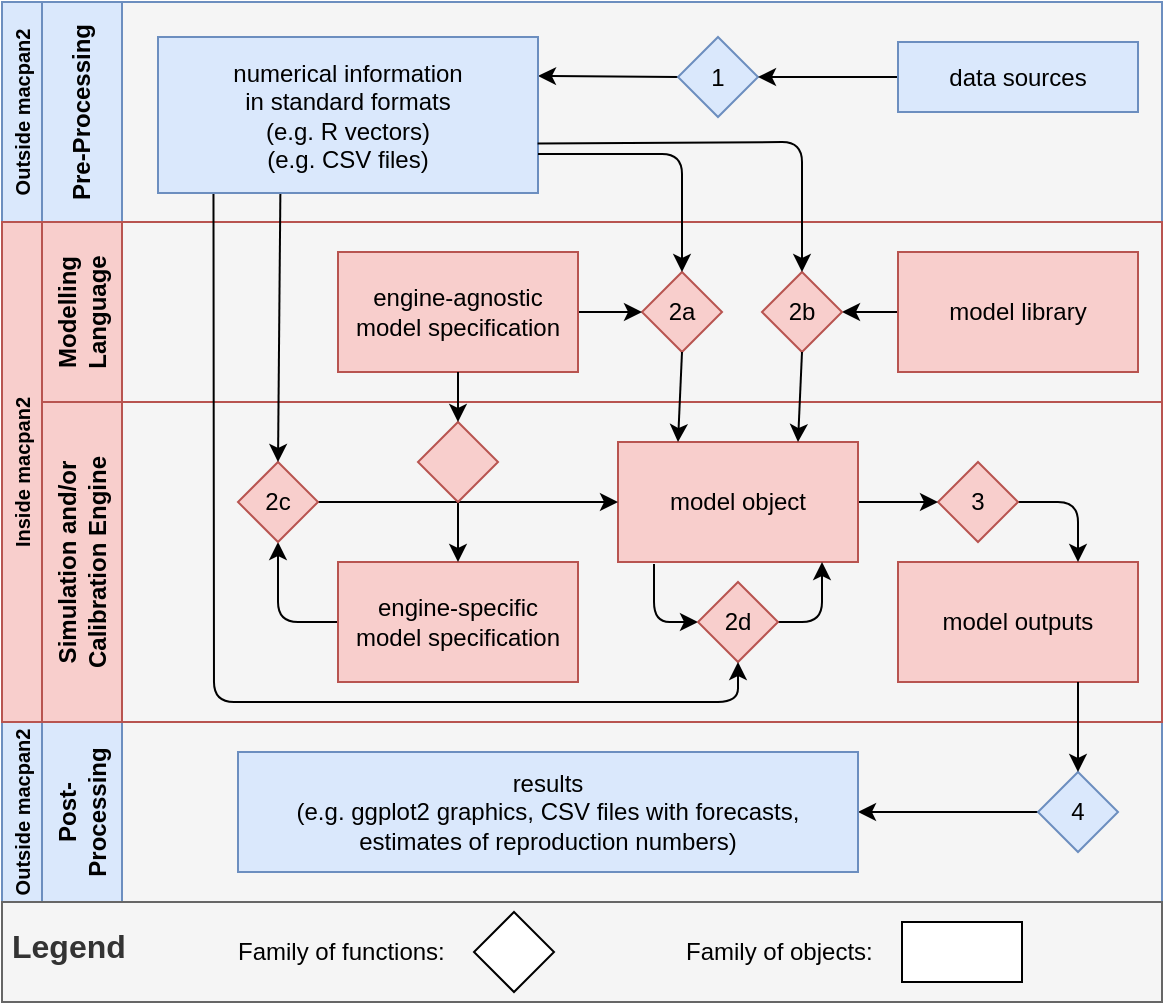 <mxfile>
    <diagram id="9pTbmhpvUb1z8jFgpCUr" name="Page-1">
        <mxGraphModel dx="381" dy="719" grid="1" gridSize="10" guides="1" tooltips="1" connect="1" arrows="1" fold="1" page="1" pageScale="1" pageWidth="700" pageHeight="1400" math="0" shadow="0">
            <root>
                <mxCell id="0"/>
                <mxCell id="1" parent="0"/>
                <mxCell id="96" value="Pre-Processing" style="swimlane;horizontal=0;whiteSpace=wrap;html=1;startSize=40;fillColor=#dae8fc;strokeColor=#6c8ebf;swimlaneFillColor=#f5f5f5;collapsible=0;" parent="1" vertex="1">
                    <mxGeometry x="720" width="560" height="110" as="geometry">
                        <mxRectangle x="700" width="50" height="130" as="alternateBounds"/>
                    </mxGeometry>
                </mxCell>
                <mxCell id="101" style="edgeStyle=none;html=1;exitX=0;exitY=0.5;exitDx=0;exitDy=0;entryX=1;entryY=0.25;entryDx=0;entryDy=0;" parent="96" source="99" target="133" edge="1">
                    <mxGeometry relative="1" as="geometry">
                        <mxPoint x="200" y="70" as="targetPoint"/>
                    </mxGeometry>
                </mxCell>
                <mxCell id="99" value="1" style="rhombus;whiteSpace=wrap;html=1;fillColor=#dae8fc;strokeColor=#6c8ebf;" parent="96" vertex="1">
                    <mxGeometry x="318" y="17.5" width="40" height="40" as="geometry"/>
                </mxCell>
                <mxCell id="103" style="edgeStyle=none;html=1;exitX=0;exitY=0.5;exitDx=0;exitDy=0;entryX=1;entryY=0.5;entryDx=0;entryDy=0;" parent="96" source="102" target="99" edge="1">
                    <mxGeometry relative="1" as="geometry">
                        <mxPoint x="540" y="40.5" as="sourcePoint"/>
                        <mxPoint x="440" y="50" as="targetPoint"/>
                    </mxGeometry>
                </mxCell>
                <mxCell id="102" value="data sources" style="rounded=0;whiteSpace=wrap;html=1;fillColor=#dae8fc;strokeColor=#6c8ebf;" parent="96" vertex="1">
                    <mxGeometry x="428" y="20" width="120" height="35" as="geometry"/>
                </mxCell>
                <mxCell id="133" value="numerical information &lt;br&gt;in standard formats&lt;br&gt;(e.g. R vectors)&lt;br&gt;(e.g. CSV files)" style="rounded=0;whiteSpace=wrap;html=1;fillColor=#dae8fc;strokeColor=#6c8ebf;" vertex="1" parent="96">
                    <mxGeometry x="58" y="17.5" width="190" height="78" as="geometry"/>
                </mxCell>
                <mxCell id="91" value="Post-Processing" style="swimlane;horizontal=0;whiteSpace=wrap;html=1;startSize=40;fillColor=#dae8fc;strokeColor=#6c8ebf;swimlaneFillColor=#f5f5f5;collapsible=0;expand=1;" parent="1" vertex="1">
                    <mxGeometry x="720" y="360" width="560" height="90" as="geometry">
                        <mxRectangle x="700" y="490" width="50" height="130" as="alternateBounds"/>
                    </mxGeometry>
                </mxCell>
                <mxCell id="95" style="edgeStyle=none;html=1;exitX=0;exitY=0.5;exitDx=0;exitDy=0;entryX=1;entryY=0.5;entryDx=0;entryDy=0;" parent="91" source="92" target="94" edge="1">
                    <mxGeometry relative="1" as="geometry"/>
                </mxCell>
                <mxCell id="92" value="4" style="rhombus;whiteSpace=wrap;html=1;fillColor=#dae8fc;strokeColor=#6c8ebf;" parent="91" vertex="1">
                    <mxGeometry x="498" y="25" width="40" height="40" as="geometry"/>
                </mxCell>
                <mxCell id="94" value="results&lt;br&gt;(e.g. ggplot2 graphics, CSV files with forecasts, &lt;br&gt;estimates of reproduction numbers)" style="rounded=0;whiteSpace=wrap;html=1;fillColor=#dae8fc;strokeColor=#6c8ebf;" parent="91" vertex="1">
                    <mxGeometry x="98" y="15" width="310" height="60" as="geometry"/>
                </mxCell>
                <mxCell id="78" value="Modelling Language" style="swimlane;horizontal=0;whiteSpace=wrap;html=1;startSize=40;fillColor=#f8cecc;strokeColor=#b85450;swimlaneFillColor=#f5f5f5;fillStyle=auto;gradientColor=none;collapsible=0;" parent="1" vertex="1">
                    <mxGeometry x="720" y="110" width="560" height="90" as="geometry">
                        <mxRectangle x="700" y="150" width="50" height="170" as="alternateBounds"/>
                    </mxGeometry>
                </mxCell>
                <mxCell id="187" style="edgeStyle=none;html=1;exitX=0;exitY=0.5;exitDx=0;exitDy=0;entryX=1;entryY=0.5;entryDx=0;entryDy=0;fontFamily=Helvetica;fontSize=12;fontColor=default;" edge="1" parent="78" source="4" target="168">
                    <mxGeometry relative="1" as="geometry"/>
                </mxCell>
                <mxCell id="4" value="model library" style="rounded=0;whiteSpace=wrap;html=1;fillColor=#f8cecc;strokeColor=#b85450;" parent="78" vertex="1">
                    <mxGeometry x="428" y="15" width="120" height="60" as="geometry"/>
                </mxCell>
                <mxCell id="38" value="2a" style="rhombus;whiteSpace=wrap;html=1;fillColor=#f8cecc;strokeColor=#b85450;" parent="78" vertex="1">
                    <mxGeometry x="300" y="25" width="40" height="40" as="geometry"/>
                </mxCell>
                <mxCell id="186" style="edgeStyle=none;html=1;exitX=1;exitY=0.5;exitDx=0;exitDy=0;entryX=0;entryY=0.5;entryDx=0;entryDy=0;fontFamily=Helvetica;fontSize=12;fontColor=default;" edge="1" parent="78" source="167" target="38">
                    <mxGeometry relative="1" as="geometry"/>
                </mxCell>
                <mxCell id="167" value="engine-agnostic model specification" style="rounded=0;whiteSpace=wrap;html=1;fillColor=#f8cecc;strokeColor=#b85450;" vertex="1" parent="78">
                    <mxGeometry x="148" y="15" width="120" height="60" as="geometry"/>
                </mxCell>
                <mxCell id="168" value="2b" style="rhombus;whiteSpace=wrap;html=1;fillColor=#f8cecc;strokeColor=#b85450;" vertex="1" parent="78">
                    <mxGeometry x="360" y="25" width="40" height="40" as="geometry"/>
                </mxCell>
                <mxCell id="79" value="Simulation and/or&lt;br&gt;Calibration Engine" style="swimlane;horizontal=0;whiteSpace=wrap;html=1;startSize=40;fillColor=#f8cecc;strokeColor=#b85450;swimlaneFillColor=#f5f5f5;collapsible=0;" parent="1" vertex="1">
                    <mxGeometry x="720" y="200" width="560" height="160" as="geometry">
                        <mxRectangle x="700" y="360" width="40" height="70" as="alternateBounds"/>
                    </mxGeometry>
                </mxCell>
                <mxCell id="87" value="model outputs" style="rounded=0;whiteSpace=wrap;html=1;fillColor=#f8cecc;strokeColor=#b85450;" parent="79" vertex="1">
                    <mxGeometry x="428" y="80" width="120" height="60" as="geometry"/>
                </mxCell>
                <mxCell id="190" style="edgeStyle=none;html=1;exitX=1;exitY=0.5;exitDx=0;exitDy=0;entryX=0.75;entryY=0;entryDx=0;entryDy=0;fontFamily=Helvetica;fontSize=12;fontColor=default;" edge="1" parent="79" source="88" target="87">
                    <mxGeometry relative="1" as="geometry">
                        <Array as="points">
                            <mxPoint x="518" y="50"/>
                        </Array>
                    </mxGeometry>
                </mxCell>
                <mxCell id="88" value="3" style="rhombus;whiteSpace=wrap;html=1;fillColor=#f8cecc;strokeColor=#b85450;" parent="79" vertex="1">
                    <mxGeometry x="448" y="30" width="40" height="40" as="geometry"/>
                </mxCell>
                <mxCell id="110" style="edgeStyle=none;html=1;exitX=1;exitY=0.5;exitDx=0;exitDy=0;entryX=0;entryY=0.5;entryDx=0;entryDy=0;" parent="79" source="107" target="88" edge="1">
                    <mxGeometry relative="1" as="geometry"/>
                </mxCell>
                <mxCell id="174" style="edgeStyle=none;html=1;exitX=0.15;exitY=1.017;exitDx=0;exitDy=0;entryX=0;entryY=0.5;entryDx=0;entryDy=0;fontFamily=Helvetica;fontSize=12;fontColor=default;exitPerimeter=0;" edge="1" parent="79" source="107" target="145">
                    <mxGeometry relative="1" as="geometry">
                        <Array as="points">
                            <mxPoint x="306" y="110"/>
                        </Array>
                    </mxGeometry>
                </mxCell>
                <mxCell id="107" value="model object" style="rounded=0;whiteSpace=wrap;html=1;fillColor=#f8cecc;strokeColor=#b85450;strokeWidth=1;" parent="79" vertex="1">
                    <mxGeometry x="288" y="20" width="120" height="60" as="geometry"/>
                </mxCell>
                <mxCell id="164" style="edgeStyle=none;html=1;exitX=0;exitY=0.5;exitDx=0;exitDy=0;entryX=0.5;entryY=1;entryDx=0;entryDy=0;fontFamily=Helvetica;fontSize=12;fontColor=default;" edge="1" parent="79" source="134" target="155">
                    <mxGeometry relative="1" as="geometry">
                        <Array as="points">
                            <mxPoint x="118" y="110"/>
                        </Array>
                    </mxGeometry>
                </mxCell>
                <mxCell id="134" value="engine-specific &lt;br&gt;model specification" style="rounded=0;whiteSpace=wrap;html=1;fillColor=#f8cecc;strokeColor=#b85450;" vertex="1" parent="79">
                    <mxGeometry x="148" y="80" width="120" height="60" as="geometry"/>
                </mxCell>
                <mxCell id="175" style="edgeStyle=none;html=1;exitX=1;exitY=0.5;exitDx=0;exitDy=0;entryX=0.85;entryY=1;entryDx=0;entryDy=0;fontFamily=Helvetica;fontSize=12;fontColor=default;entryPerimeter=0;" edge="1" parent="79" source="145" target="107">
                    <mxGeometry relative="1" as="geometry">
                        <Array as="points">
                            <mxPoint x="390" y="110"/>
                        </Array>
                    </mxGeometry>
                </mxCell>
                <mxCell id="145" value="2d" style="rhombus;whiteSpace=wrap;html=1;fillColor=#f8cecc;strokeColor=#b85450;" vertex="1" parent="79">
                    <mxGeometry x="328" y="90" width="40" height="40" as="geometry"/>
                </mxCell>
                <mxCell id="162" style="edgeStyle=none;html=1;exitX=1;exitY=0.5;exitDx=0;exitDy=0;entryX=0;entryY=0.5;entryDx=0;entryDy=0;fontFamily=Helvetica;fontSize=12;fontColor=default;" edge="1" parent="79" source="155" target="107">
                    <mxGeometry relative="1" as="geometry"/>
                </mxCell>
                <mxCell id="155" value="2c" style="rhombus;whiteSpace=wrap;html=1;fillColor=#f8cecc;strokeColor=#b85450;" vertex="1" parent="79">
                    <mxGeometry x="98" y="30" width="40" height="40" as="geometry"/>
                </mxCell>
                <mxCell id="205" style="edgeStyle=none;html=1;exitX=0.5;exitY=1;exitDx=0;exitDy=0;entryX=0.5;entryY=0;entryDx=0;entryDy=0;fontFamily=Helvetica;fontSize=12;fontColor=default;" edge="1" parent="79" source="204" target="134">
                    <mxGeometry relative="1" as="geometry"/>
                </mxCell>
                <mxCell id="204" value="" style="rhombus;whiteSpace=wrap;html=1;fillColor=#f8cecc;strokeColor=#b85450;" vertex="1" parent="79">
                    <mxGeometry x="188" y="10" width="40" height="40" as="geometry"/>
                </mxCell>
                <mxCell id="157" style="edgeStyle=none;html=1;entryX=0.5;entryY=0;entryDx=0;entryDy=0;fontFamily=Helvetica;fontSize=12;fontColor=default;exitX=0.322;exitY=1.006;exitDx=0;exitDy=0;exitPerimeter=0;" edge="1" parent="1" source="133" target="155">
                    <mxGeometry relative="1" as="geometry">
                        <mxPoint x="840" y="110" as="sourcePoint"/>
                    </mxGeometry>
                </mxCell>
                <mxCell id="176" style="edgeStyle=none;html=1;exitX=0.146;exitY=1.006;exitDx=0;exitDy=0;entryX=0.5;entryY=1;entryDx=0;entryDy=0;fontFamily=Helvetica;fontSize=12;fontColor=default;exitPerimeter=0;" edge="1" parent="1" source="133" target="145">
                    <mxGeometry relative="1" as="geometry">
                        <Array as="points">
                            <mxPoint x="806" y="350"/>
                            <mxPoint x="1068" y="350"/>
                        </Array>
                    </mxGeometry>
                </mxCell>
                <mxCell id="184" style="edgeStyle=none;html=1;exitX=1;exitY=0.75;exitDx=0;exitDy=0;entryX=0.5;entryY=0;entryDx=0;entryDy=0;fontFamily=Helvetica;fontSize=12;fontColor=default;" edge="1" parent="1" source="133" target="38">
                    <mxGeometry relative="1" as="geometry">
                        <Array as="points">
                            <mxPoint x="1040" y="76"/>
                        </Array>
                    </mxGeometry>
                </mxCell>
                <mxCell id="185" style="edgeStyle=none;html=1;entryX=0.5;entryY=0;entryDx=0;entryDy=0;fontFamily=Helvetica;fontSize=12;fontColor=default;exitX=0.999;exitY=0.682;exitDx=0;exitDy=0;exitPerimeter=0;" edge="1" parent="1" source="133" target="168">
                    <mxGeometry relative="1" as="geometry">
                        <mxPoint x="970" y="70" as="sourcePoint"/>
                        <Array as="points">
                            <mxPoint x="1100" y="70"/>
                        </Array>
                    </mxGeometry>
                </mxCell>
                <mxCell id="188" style="edgeStyle=none;html=1;exitX=0.5;exitY=1;exitDx=0;exitDy=0;entryX=0.25;entryY=0;entryDx=0;entryDy=0;fontFamily=Helvetica;fontSize=12;fontColor=default;" edge="1" parent="1" source="38" target="107">
                    <mxGeometry relative="1" as="geometry"/>
                </mxCell>
                <mxCell id="189" style="edgeStyle=none;html=1;exitX=0.5;exitY=1;exitDx=0;exitDy=0;entryX=0.75;entryY=0;entryDx=0;entryDy=0;fontFamily=Helvetica;fontSize=12;fontColor=default;" edge="1" parent="1" source="168" target="107">
                    <mxGeometry relative="1" as="geometry"/>
                </mxCell>
                <mxCell id="196" value="Outside macpan2" style="rounded=0;whiteSpace=wrap;html=1;strokeColor=#6c8ebf;fontFamily=Helvetica;fontSize=10;fillColor=#dae8fc;horizontal=0;direction=west;verticalAlign=middle;spacing=2;fontStyle=1" vertex="1" parent="1">
                    <mxGeometry x="700" y="360" width="20" height="90" as="geometry"/>
                </mxCell>
                <mxCell id="197" value="Outside macpan2" style="rounded=0;whiteSpace=wrap;html=1;strokeColor=#6c8ebf;fontFamily=Helvetica;fontSize=10;fillColor=#dae8fc;horizontal=0;direction=west;verticalAlign=middle;spacing=2;fontStyle=1" vertex="1" parent="1">
                    <mxGeometry x="700" width="20" height="110" as="geometry"/>
                </mxCell>
                <mxCell id="93" style="edgeStyle=none;html=1;exitX=0.75;exitY=1;exitDx=0;exitDy=0;entryX=0.5;entryY=0;entryDx=0;entryDy=0;" parent="1" source="87" target="92" edge="1">
                    <mxGeometry relative="1" as="geometry"/>
                </mxCell>
                <mxCell id="195" value="Inside macpan2" style="rounded=0;whiteSpace=wrap;html=1;strokeColor=#b85450;fontFamily=Helvetica;fontSize=10;fillColor=#f8cecc;horizontal=0;direction=west;verticalAlign=middle;spacing=2;fontStyle=1" vertex="1" parent="1">
                    <mxGeometry x="700" y="110" width="20" height="250" as="geometry"/>
                </mxCell>
                <mxCell id="202" value="" style="group" vertex="1" connectable="0" parent="1">
                    <mxGeometry x="700" y="450" width="580" height="50" as="geometry"/>
                </mxCell>
                <mxCell id="121" value="&lt;h1&gt;&lt;font style=&quot;font-size: 16px;&quot;&gt;Legend&lt;/font&gt;&lt;/h1&gt;" style="text;html=1;strokeColor=#666666;fillColor=#f5f5f5;spacing=5;spacingTop=-20;whiteSpace=wrap;overflow=hidden;rounded=0;fontColor=#333333;" parent="202" vertex="1">
                    <mxGeometry width="580" height="50" as="geometry"/>
                </mxCell>
                <mxCell id="117" value="" style="rhombus;whiteSpace=wrap;html=1;" parent="202" vertex="1">
                    <mxGeometry x="236" y="5" width="40" height="40" as="geometry"/>
                </mxCell>
                <mxCell id="118" value="Family of functions:" style="text;html=1;strokeColor=none;fillColor=none;align=left;verticalAlign=middle;whiteSpace=wrap;rounded=0;" parent="202" vertex="1">
                    <mxGeometry x="116" y="10" width="130" height="30" as="geometry"/>
                </mxCell>
                <mxCell id="119" value="" style="rounded=0;whiteSpace=wrap;html=1;" parent="202" vertex="1">
                    <mxGeometry x="450" y="10" width="60" height="30" as="geometry"/>
                </mxCell>
                <mxCell id="120" value="Family of objects:" style="text;html=1;strokeColor=none;fillColor=none;align=left;verticalAlign=middle;whiteSpace=wrap;rounded=0;" parent="202" vertex="1">
                    <mxGeometry x="340" y="10" width="157" height="30" as="geometry"/>
                </mxCell>
                <mxCell id="203" style="edgeStyle=none;html=1;exitX=0.5;exitY=1;exitDx=0;exitDy=0;entryX=0.5;entryY=0;entryDx=0;entryDy=0;fontFamily=Helvetica;fontSize=12;fontColor=default;" edge="1" parent="1" source="167" target="204">
                    <mxGeometry relative="1" as="geometry"/>
                </mxCell>
            </root>
        </mxGraphModel>
    </diagram>
</mxfile>